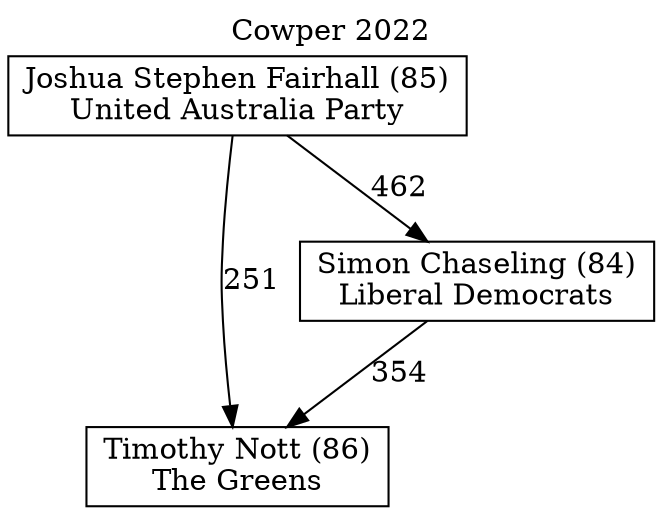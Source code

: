 // House preference flow
digraph "Timothy Nott (86)_Cowper_2022" {
	graph [label="Cowper 2022" labelloc=t mclimit=10]
	node [shape=box]
	"Timothy Nott (86)" [label="Timothy Nott (86)
The Greens"]
	"Joshua Stephen Fairhall (85)" [label="Joshua Stephen Fairhall (85)
United Australia Party"]
	"Simon Chaseling (84)" [label="Simon Chaseling (84)
Liberal Democrats"]
	"Joshua Stephen Fairhall (85)" -> "Simon Chaseling (84)" [label=462]
	"Joshua Stephen Fairhall (85)" -> "Timothy Nott (86)" [label=251]
	"Simon Chaseling (84)" -> "Timothy Nott (86)" [label=354]
}
